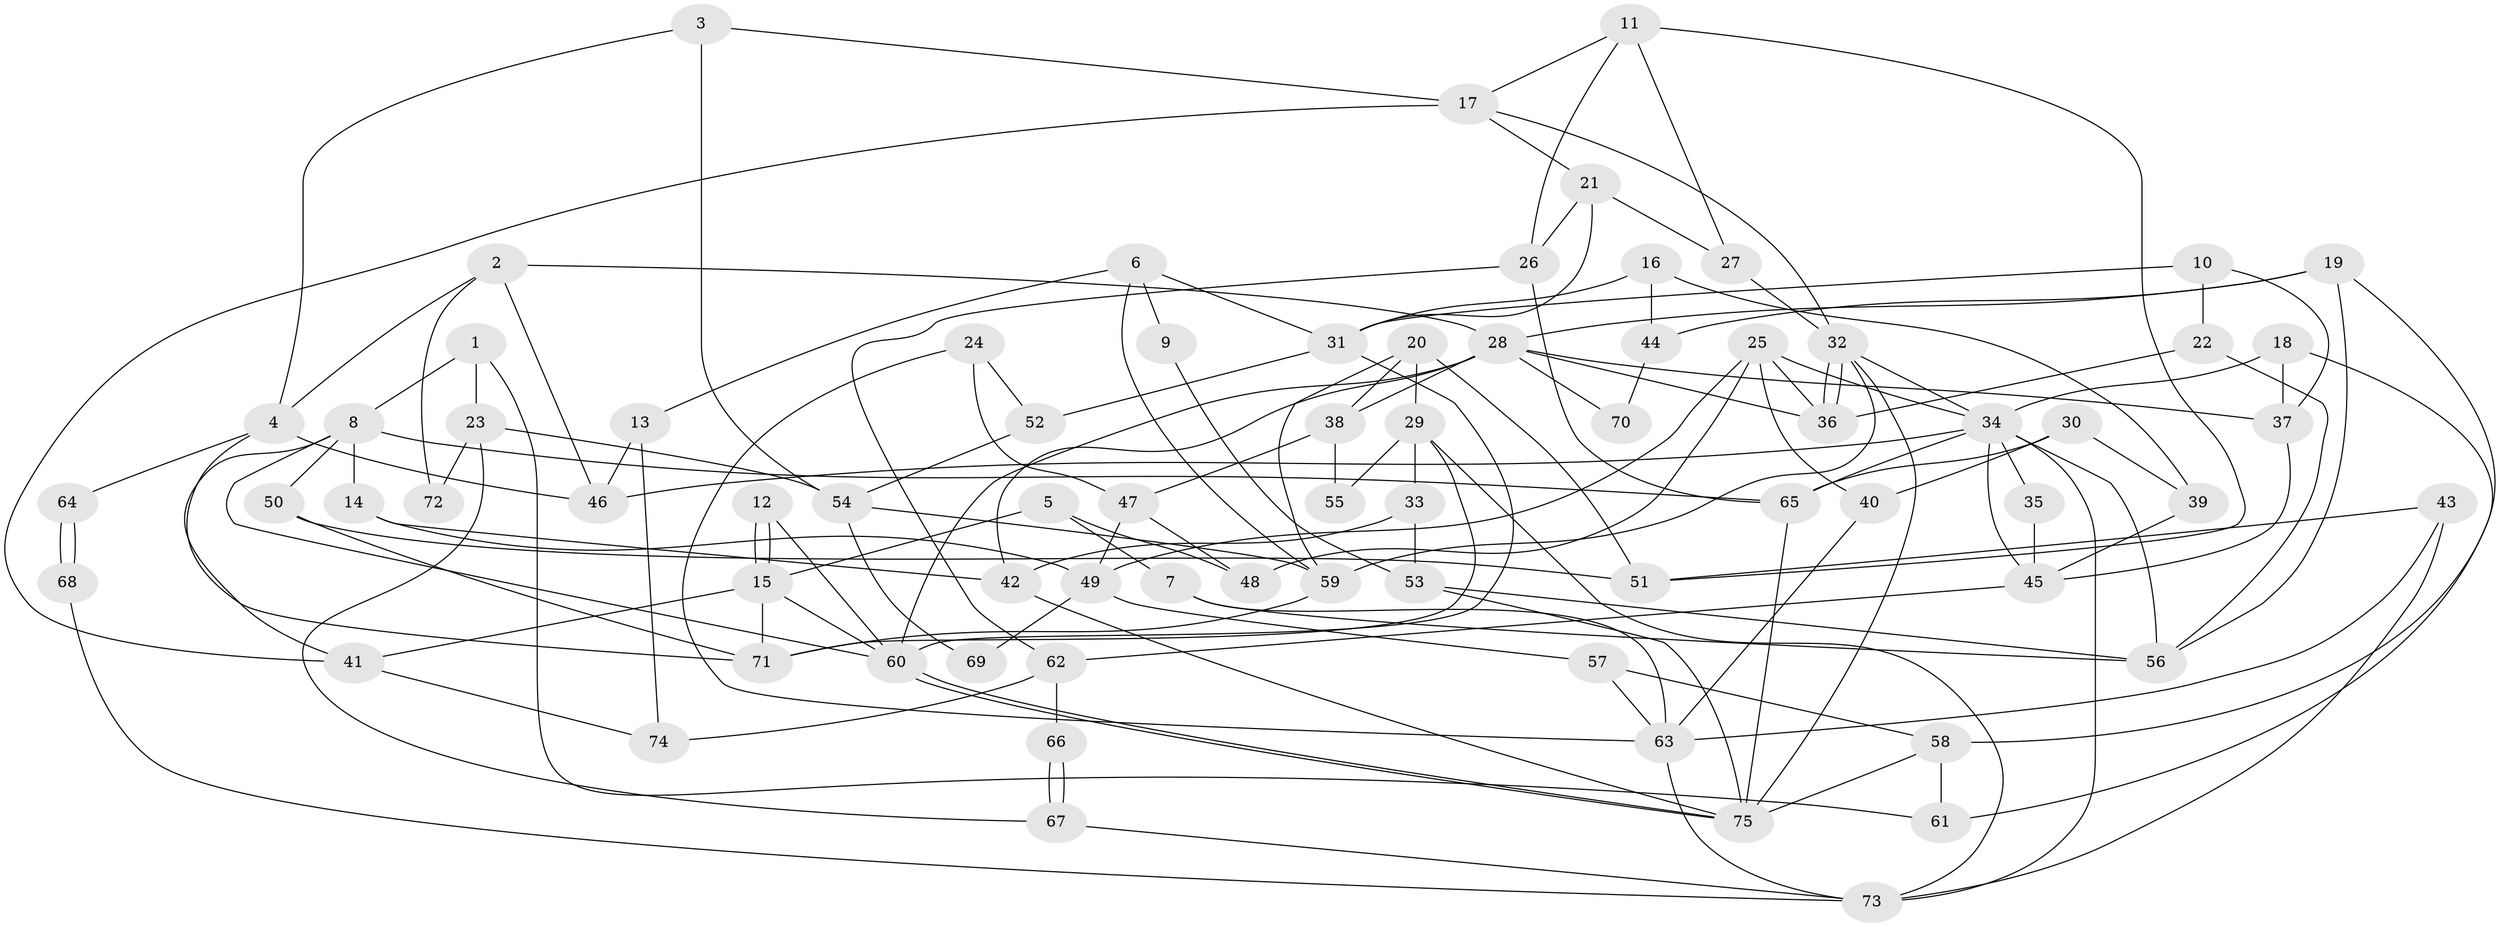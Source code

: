 // Generated by graph-tools (version 1.1) at 2025/02/03/09/25 03:02:03]
// undirected, 75 vertices, 150 edges
graph export_dot {
graph [start="1"]
  node [color=gray90,style=filled];
  1;
  2;
  3;
  4;
  5;
  6;
  7;
  8;
  9;
  10;
  11;
  12;
  13;
  14;
  15;
  16;
  17;
  18;
  19;
  20;
  21;
  22;
  23;
  24;
  25;
  26;
  27;
  28;
  29;
  30;
  31;
  32;
  33;
  34;
  35;
  36;
  37;
  38;
  39;
  40;
  41;
  42;
  43;
  44;
  45;
  46;
  47;
  48;
  49;
  50;
  51;
  52;
  53;
  54;
  55;
  56;
  57;
  58;
  59;
  60;
  61;
  62;
  63;
  64;
  65;
  66;
  67;
  68;
  69;
  70;
  71;
  72;
  73;
  74;
  75;
  1 -- 8;
  1 -- 23;
  1 -- 61;
  2 -- 28;
  2 -- 46;
  2 -- 4;
  2 -- 72;
  3 -- 4;
  3 -- 54;
  3 -- 17;
  4 -- 71;
  4 -- 46;
  4 -- 64;
  5 -- 7;
  5 -- 15;
  5 -- 48;
  6 -- 31;
  6 -- 59;
  6 -- 9;
  6 -- 13;
  7 -- 56;
  7 -- 63;
  8 -- 60;
  8 -- 50;
  8 -- 14;
  8 -- 41;
  8 -- 65;
  9 -- 53;
  10 -- 31;
  10 -- 37;
  10 -- 22;
  11 -- 27;
  11 -- 17;
  11 -- 26;
  11 -- 51;
  12 -- 60;
  12 -- 15;
  12 -- 15;
  13 -- 46;
  13 -- 74;
  14 -- 42;
  14 -- 49;
  15 -- 41;
  15 -- 60;
  15 -- 71;
  16 -- 39;
  16 -- 31;
  16 -- 44;
  17 -- 32;
  17 -- 21;
  17 -- 41;
  18 -- 61;
  18 -- 34;
  18 -- 37;
  19 -- 28;
  19 -- 56;
  19 -- 44;
  19 -- 58;
  20 -- 51;
  20 -- 38;
  20 -- 29;
  20 -- 59;
  21 -- 26;
  21 -- 27;
  21 -- 31;
  22 -- 36;
  22 -- 56;
  23 -- 67;
  23 -- 54;
  23 -- 72;
  24 -- 47;
  24 -- 63;
  24 -- 52;
  25 -- 36;
  25 -- 34;
  25 -- 40;
  25 -- 48;
  25 -- 49;
  26 -- 65;
  26 -- 62;
  27 -- 32;
  28 -- 60;
  28 -- 42;
  28 -- 36;
  28 -- 37;
  28 -- 38;
  28 -- 70;
  29 -- 71;
  29 -- 33;
  29 -- 55;
  29 -- 73;
  30 -- 40;
  30 -- 65;
  30 -- 39;
  31 -- 60;
  31 -- 52;
  32 -- 36;
  32 -- 36;
  32 -- 34;
  32 -- 59;
  32 -- 75;
  33 -- 53;
  33 -- 42;
  34 -- 45;
  34 -- 65;
  34 -- 35;
  34 -- 46;
  34 -- 56;
  34 -- 73;
  35 -- 45;
  37 -- 45;
  38 -- 47;
  38 -- 55;
  39 -- 45;
  40 -- 63;
  41 -- 74;
  42 -- 75;
  43 -- 63;
  43 -- 73;
  43 -- 51;
  44 -- 70;
  45 -- 62;
  47 -- 48;
  47 -- 49;
  49 -- 57;
  49 -- 69;
  50 -- 51;
  50 -- 71;
  52 -- 54;
  53 -- 56;
  53 -- 75;
  54 -- 59;
  54 -- 69;
  57 -- 58;
  57 -- 63;
  58 -- 75;
  58 -- 61;
  59 -- 71;
  60 -- 75;
  60 -- 75;
  62 -- 74;
  62 -- 66;
  63 -- 73;
  64 -- 68;
  64 -- 68;
  65 -- 75;
  66 -- 67;
  66 -- 67;
  67 -- 73;
  68 -- 73;
}
